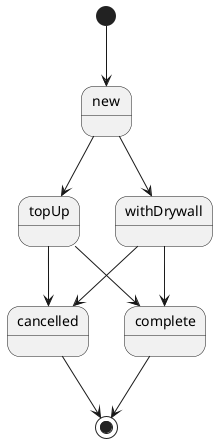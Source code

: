 @startuml
[*] --> new
new --> topUp
new --> withDrywall

topUp --> cancelled
withDrywall --> cancelled

cancelled --> [*]

topUp --> complete
withDrywall --> complete

complete --> [*]
@enduml